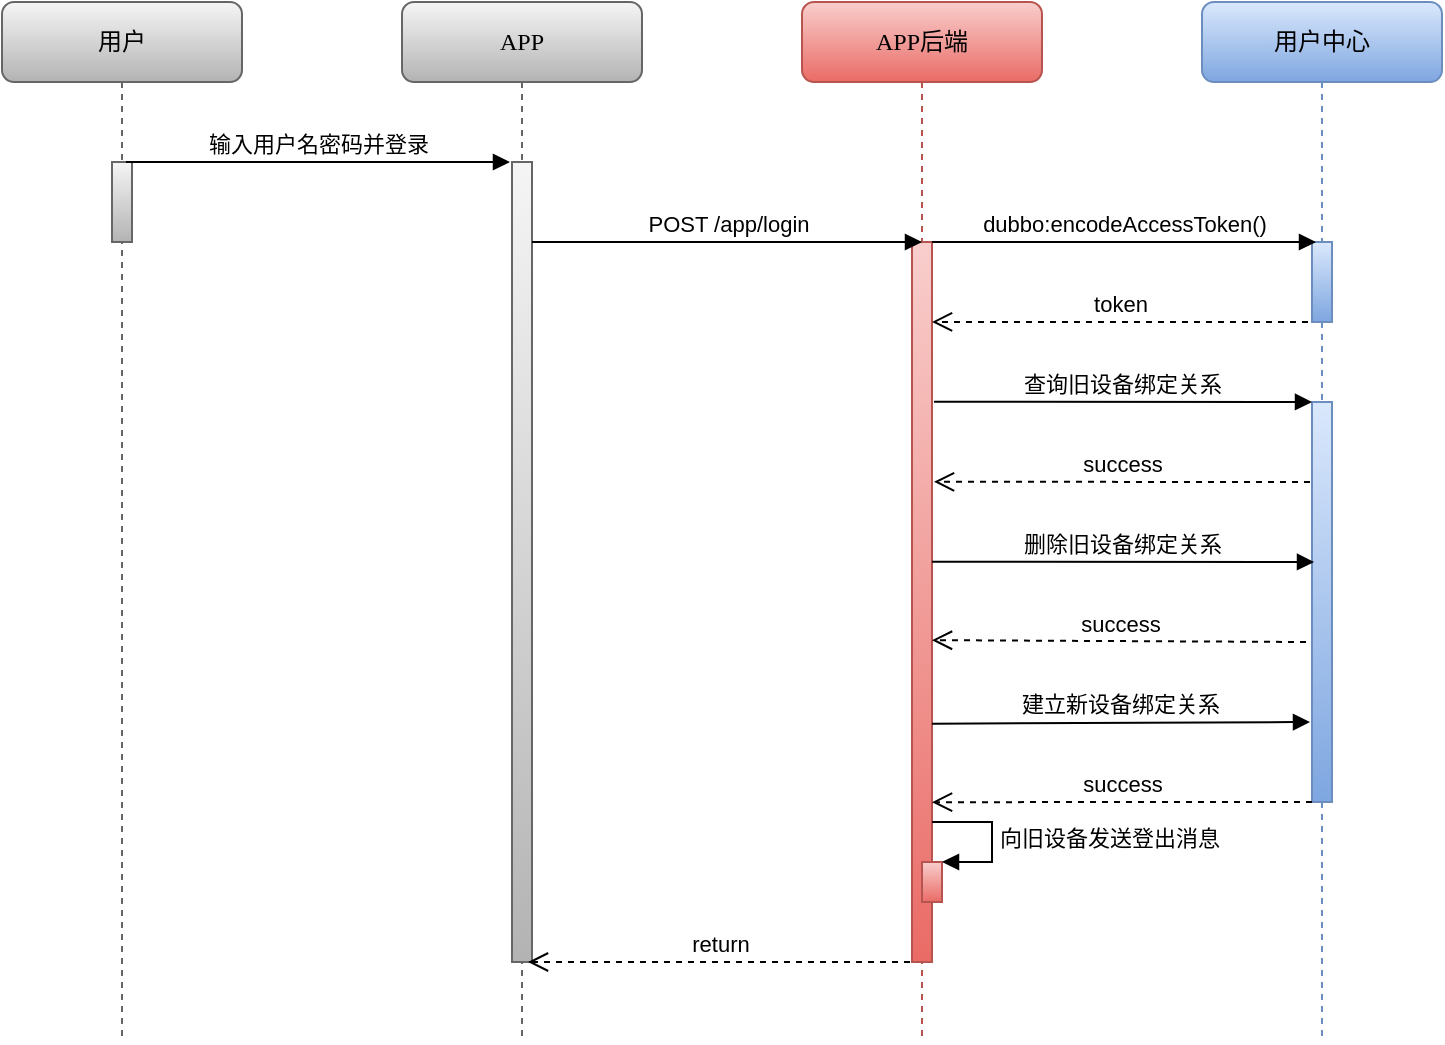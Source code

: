 <mxfile version="15.8.8" type="github">
  <diagram name="Page-1" id="13e1069c-82ec-6db2-03f1-153e76fe0fe0">
    <mxGraphModel dx="1426" dy="737" grid="1" gridSize="10" guides="1" tooltips="1" connect="1" arrows="1" fold="1" page="1" pageScale="1" pageWidth="1100" pageHeight="850" background="none" math="0" shadow="0">
      <root>
        <mxCell id="0" />
        <mxCell id="1" parent="0" />
        <mxCell id="7baba1c4bc27f4b0-2" value="APP" style="shape=umlLifeline;perimeter=lifelinePerimeter;whiteSpace=wrap;html=1;container=1;collapsible=0;recursiveResize=0;outlineConnect=0;rounded=1;shadow=0;comic=0;labelBackgroundColor=none;strokeWidth=1;fontFamily=Verdana;fontSize=12;align=center;fillColor=#f5f5f5;gradientColor=#b3b3b3;strokeColor=#666666;" parent="1" vertex="1">
          <mxGeometry x="280" y="80" width="120" height="520" as="geometry" />
        </mxCell>
        <mxCell id="v9rxJOo0R_MKHd6XaKR6-2" value="" style="html=1;points=[];perimeter=orthogonalPerimeter;fillColor=#f5f5f5;gradientColor=#b3b3b3;strokeColor=#666666;" parent="7baba1c4bc27f4b0-2" vertex="1">
          <mxGeometry x="55" y="80" width="10" height="400" as="geometry" />
        </mxCell>
        <mxCell id="7baba1c4bc27f4b0-3" value="APP后端" style="shape=umlLifeline;perimeter=lifelinePerimeter;whiteSpace=wrap;html=1;container=1;collapsible=0;recursiveResize=0;outlineConnect=0;rounded=1;shadow=0;comic=0;labelBackgroundColor=none;strokeWidth=1;fontFamily=Verdana;fontSize=12;align=center;fillColor=#f8cecc;gradientColor=#ea6b66;strokeColor=#b85450;" parent="1" vertex="1">
          <mxGeometry x="480" y="80" width="120" height="520" as="geometry" />
        </mxCell>
        <mxCell id="v9rxJOo0R_MKHd6XaKR6-8" value="" style="html=1;points=[];perimeter=orthogonalPerimeter;fillColor=#f8cecc;gradientColor=#ea6b66;strokeColor=#b85450;" parent="7baba1c4bc27f4b0-3" vertex="1">
          <mxGeometry x="55" y="120" width="10" height="360" as="geometry" />
        </mxCell>
        <mxCell id="21jexzDKQHYY672efZL_-2" value="" style="html=1;points=[];perimeter=orthogonalPerimeter;fillColor=#f8cecc;gradientColor=#ea6b66;strokeColor=#b85450;" vertex="1" parent="7baba1c4bc27f4b0-3">
          <mxGeometry x="60" y="430" width="10" height="20" as="geometry" />
        </mxCell>
        <mxCell id="21jexzDKQHYY672efZL_-3" value="向旧设备发送登出消息" style="edgeStyle=orthogonalEdgeStyle;html=1;align=left;spacingLeft=2;endArrow=block;rounded=0;entryX=1;entryY=0;" edge="1" target="21jexzDKQHYY672efZL_-2" parent="7baba1c4bc27f4b0-3">
          <mxGeometry relative="1" as="geometry">
            <mxPoint x="65" y="410" as="sourcePoint" />
            <Array as="points">
              <mxPoint x="95" y="410" />
            </Array>
          </mxGeometry>
        </mxCell>
        <mxCell id="7baba1c4bc27f4b0-4" value="用户中心" style="shape=umlLifeline;perimeter=lifelinePerimeter;whiteSpace=wrap;html=1;container=1;collapsible=0;recursiveResize=0;outlineConnect=0;rounded=1;shadow=0;comic=0;labelBackgroundColor=none;strokeWidth=1;fontFamily=Verdana;fontSize=12;align=center;fillColor=#dae8fc;gradientColor=#7ea6e0;strokeColor=#6c8ebf;" parent="1" vertex="1">
          <mxGeometry x="680" y="80" width="120" height="520" as="geometry" />
        </mxCell>
        <mxCell id="v9rxJOo0R_MKHd6XaKR6-11" value="" style="html=1;points=[];perimeter=orthogonalPerimeter;fillColor=#dae8fc;gradientColor=#7ea6e0;strokeColor=#6c8ebf;" parent="7baba1c4bc27f4b0-4" vertex="1">
          <mxGeometry x="55" y="200" width="10" height="200" as="geometry" />
        </mxCell>
        <mxCell id="21jexzDKQHYY672efZL_-1" value="" style="html=1;points=[];perimeter=orthogonalPerimeter;fillColor=#dae8fc;gradientColor=#7ea6e0;strokeColor=#6c8ebf;" vertex="1" parent="7baba1c4bc27f4b0-4">
          <mxGeometry x="55" y="120" width="10" height="40" as="geometry" />
        </mxCell>
        <mxCell id="7baba1c4bc27f4b0-8" value="用户" style="shape=umlLifeline;perimeter=lifelinePerimeter;whiteSpace=wrap;html=1;container=1;collapsible=0;recursiveResize=0;outlineConnect=0;rounded=1;shadow=0;comic=0;labelBackgroundColor=none;strokeWidth=1;fontFamily=Verdana;fontSize=12;align=center;fillColor=#f5f5f5;gradientColor=#b3b3b3;strokeColor=#666666;" parent="1" vertex="1">
          <mxGeometry x="80" y="80" width="120" height="520" as="geometry" />
        </mxCell>
        <mxCell id="v9rxJOo0R_MKHd6XaKR6-1" value="" style="html=1;points=[];perimeter=orthogonalPerimeter;fillColor=#f5f5f5;gradientColor=#b3b3b3;strokeColor=#666666;" parent="7baba1c4bc27f4b0-8" vertex="1">
          <mxGeometry x="55" y="80" width="10" height="40" as="geometry" />
        </mxCell>
        <mxCell id="v9rxJOo0R_MKHd6XaKR6-3" value="输入用户名密码并登录" style="html=1;verticalAlign=bottom;endArrow=block;rounded=0;exitX=0.7;exitY=0;exitDx=0;exitDy=0;exitPerimeter=0;entryX=-0.1;entryY=0;entryDx=0;entryDy=0;entryPerimeter=0;" parent="1" source="v9rxJOo0R_MKHd6XaKR6-1" target="v9rxJOo0R_MKHd6XaKR6-2" edge="1">
          <mxGeometry width="80" relative="1" as="geometry">
            <mxPoint x="220" y="160" as="sourcePoint" />
            <mxPoint x="320" y="160" as="targetPoint" />
          </mxGeometry>
        </mxCell>
        <mxCell id="v9rxJOo0R_MKHd6XaKR6-12" value="查询旧设备绑定关系" style="html=1;verticalAlign=bottom;endArrow=block;rounded=0;exitX=1.1;exitY=0.222;exitDx=0;exitDy=0;exitPerimeter=0;entryX=0;entryY=0;entryDx=0;entryDy=0;entryPerimeter=0;" parent="1" source="v9rxJOo0R_MKHd6XaKR6-8" target="v9rxJOo0R_MKHd6XaKR6-11" edge="1">
          <mxGeometry width="80" relative="1" as="geometry">
            <mxPoint x="620" y="320" as="sourcePoint" />
            <mxPoint x="700" y="320" as="targetPoint" />
          </mxGeometry>
        </mxCell>
        <mxCell id="v9rxJOo0R_MKHd6XaKR6-13" value="success" style="html=1;verticalAlign=bottom;endArrow=open;dashed=1;endSize=8;rounded=0;entryX=1.1;entryY=0.333;entryDx=0;entryDy=0;entryPerimeter=0;exitX=-0.1;exitY=0.2;exitDx=0;exitDy=0;exitPerimeter=0;" parent="1" source="v9rxJOo0R_MKHd6XaKR6-11" target="v9rxJOo0R_MKHd6XaKR6-8" edge="1">
          <mxGeometry relative="1" as="geometry">
            <mxPoint x="680" y="360" as="sourcePoint" />
            <mxPoint x="600" y="360" as="targetPoint" />
          </mxGeometry>
        </mxCell>
        <mxCell id="v9rxJOo0R_MKHd6XaKR6-14" value="删除旧设备绑定关系" style="html=1;verticalAlign=bottom;endArrow=block;rounded=0;entryX=0.1;entryY=0.4;entryDx=0;entryDy=0;entryPerimeter=0;exitX=1;exitY=0.444;exitDx=0;exitDy=0;exitPerimeter=0;" parent="1" source="v9rxJOo0R_MKHd6XaKR6-8" target="v9rxJOo0R_MKHd6XaKR6-11" edge="1">
          <mxGeometry width="80" relative="1" as="geometry">
            <mxPoint x="550" y="360" as="sourcePoint" />
            <mxPoint x="650" y="400" as="targetPoint" />
          </mxGeometry>
        </mxCell>
        <mxCell id="v9rxJOo0R_MKHd6XaKR6-15" value="success" style="html=1;verticalAlign=bottom;endArrow=open;dashed=1;endSize=8;rounded=0;entryX=1;entryY=0.553;entryDx=0;entryDy=0;entryPerimeter=0;exitX=-0.3;exitY=0.6;exitDx=0;exitDy=0;exitPerimeter=0;" parent="1" source="v9rxJOo0R_MKHd6XaKR6-11" target="v9rxJOo0R_MKHd6XaKR6-8" edge="1">
          <mxGeometry relative="1" as="geometry">
            <mxPoint x="680" y="440" as="sourcePoint" />
            <mxPoint x="600" y="440" as="targetPoint" />
          </mxGeometry>
        </mxCell>
        <mxCell id="v9rxJOo0R_MKHd6XaKR6-16" value="建立新设备绑定关系" style="html=1;verticalAlign=bottom;endArrow=block;rounded=0;entryX=-0.1;entryY=0.8;entryDx=0;entryDy=0;entryPerimeter=0;exitX=1;exitY=0.669;exitDx=0;exitDy=0;exitPerimeter=0;" parent="1" source="v9rxJOo0R_MKHd6XaKR6-8" target="v9rxJOo0R_MKHd6XaKR6-11" edge="1">
          <mxGeometry width="80" relative="1" as="geometry">
            <mxPoint x="560" y="481" as="sourcePoint" />
            <mxPoint x="680" y="480" as="targetPoint" />
          </mxGeometry>
        </mxCell>
        <mxCell id="v9rxJOo0R_MKHd6XaKR6-17" value="success" style="html=1;verticalAlign=bottom;endArrow=open;dashed=1;endSize=8;rounded=0;exitX=0;exitY=1;exitDx=0;exitDy=0;exitPerimeter=0;entryX=1;entryY=0.778;entryDx=0;entryDy=0;entryPerimeter=0;" parent="1" source="v9rxJOo0R_MKHd6XaKR6-11" target="v9rxJOo0R_MKHd6XaKR6-8" edge="1">
          <mxGeometry relative="1" as="geometry">
            <mxPoint x="660" y="510" as="sourcePoint" />
            <mxPoint x="570" y="480" as="targetPoint" />
          </mxGeometry>
        </mxCell>
        <mxCell id="21jexzDKQHYY672efZL_-4" value="return" style="html=1;verticalAlign=bottom;endArrow=open;dashed=1;endSize=8;rounded=0;entryX=0.8;entryY=1;entryDx=0;entryDy=0;entryPerimeter=0;exitX=-0.1;exitY=1;exitDx=0;exitDy=0;exitPerimeter=0;" edge="1" parent="1" source="v9rxJOo0R_MKHd6XaKR6-8" target="v9rxJOo0R_MKHd6XaKR6-2">
          <mxGeometry relative="1" as="geometry">
            <mxPoint x="490" y="560" as="sourcePoint" />
            <mxPoint x="410" y="560" as="targetPoint" />
          </mxGeometry>
        </mxCell>
        <mxCell id="21jexzDKQHYY672efZL_-5" value="dubbo:encodeAccessToken()" style="html=1;verticalAlign=bottom;endArrow=block;rounded=0;entryX=0.2;entryY=0;entryDx=0;entryDy=0;entryPerimeter=0;exitX=1;exitY=0;exitDx=0;exitDy=0;exitPerimeter=0;" edge="1" parent="1" source="v9rxJOo0R_MKHd6XaKR6-8" target="21jexzDKQHYY672efZL_-1">
          <mxGeometry width="80" relative="1" as="geometry">
            <mxPoint x="560" y="200" as="sourcePoint" />
            <mxPoint x="700" y="200" as="targetPoint" />
          </mxGeometry>
        </mxCell>
        <mxCell id="21jexzDKQHYY672efZL_-6" value="token" style="html=1;verticalAlign=bottom;endArrow=open;dashed=1;endSize=8;rounded=0;exitX=-0.2;exitY=1;exitDx=0;exitDy=0;exitPerimeter=0;entryX=1;entryY=0.111;entryDx=0;entryDy=0;entryPerimeter=0;" edge="1" parent="1" source="21jexzDKQHYY672efZL_-1" target="v9rxJOo0R_MKHd6XaKR6-8">
          <mxGeometry relative="1" as="geometry">
            <mxPoint x="730" y="240" as="sourcePoint" />
            <mxPoint x="550" y="240" as="targetPoint" />
          </mxGeometry>
        </mxCell>
        <mxCell id="21jexzDKQHYY672efZL_-7" value="POST /app/login" style="html=1;verticalAlign=bottom;endArrow=block;rounded=0;exitX=1;exitY=0.1;exitDx=0;exitDy=0;exitPerimeter=0;" edge="1" parent="1" source="v9rxJOo0R_MKHd6XaKR6-2">
          <mxGeometry width="80" relative="1" as="geometry">
            <mxPoint x="400" y="200" as="sourcePoint" />
            <mxPoint x="540" y="200" as="targetPoint" />
          </mxGeometry>
        </mxCell>
      </root>
    </mxGraphModel>
  </diagram>
</mxfile>
